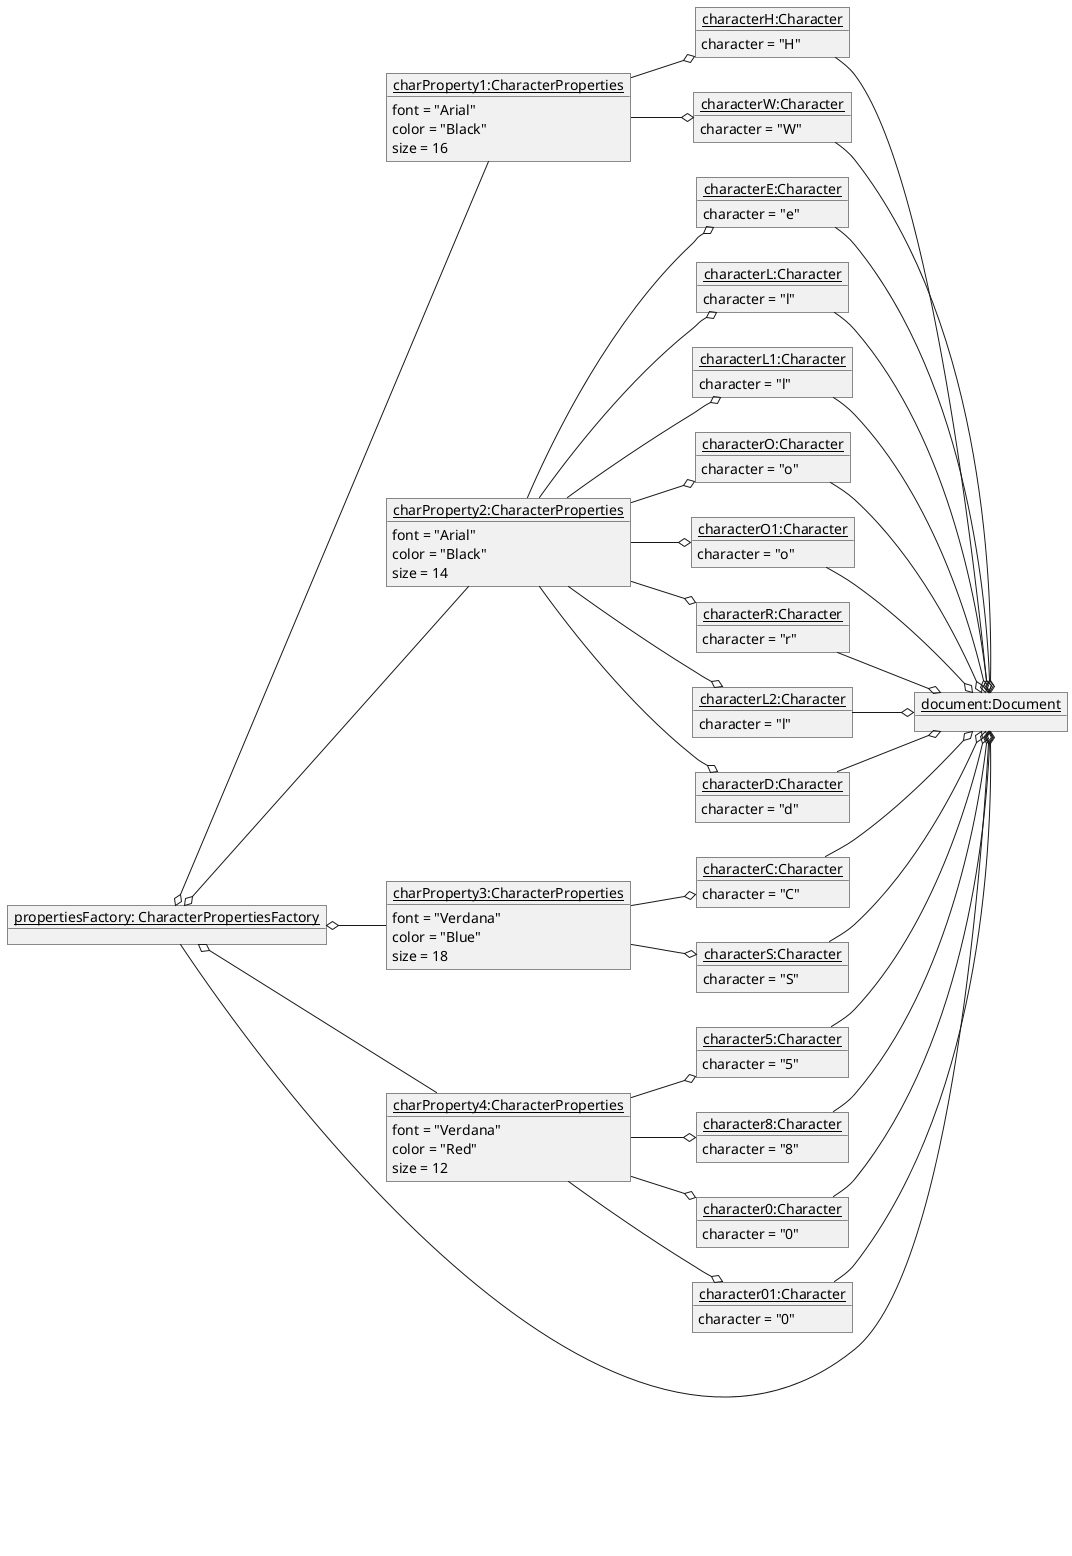 @startuml
'https://plantuml.com/object-diagram
left to right direction

object "<u>characterH:Character</u>" as characterH{
character = "H"
}
object "<u>characterE:Character</u>" as characterE{
character = "e"
}
object "<u>characterL:Character</u>" as characterL{
character = "l"
}
object "<u>characterL1:Character</u>" as characterL1{
character = "l"
}
object "<u>characterO:Character</u>" as characterO{
character = "o"
}
object "<u>characterW:Character</u>" as characterW{
character = "W"
}
object "<u>characterO1:Character</u>" as characterO1{
character = "o"
}
object "<u>characterR:Character</u>" as characterR{
character = "r"
}
object "<u>characterL2:Character</u>" as characterL2{
character = "l"
}
object "<u>characterD:Character</u>" as characterD{
character = "d"
}
object "<u>characterC:Character</u>" as characterC{
character = "C"
}
object "<u>characterS:Character</u>" as characterS{
character = "S"
}
object "<u>character5:Character</u>" as character5{
character = "5"
}
object "<u>character8:Character</u>" as character8{
character = "8"
}
object "<u>character0:Character</u>" as character0{
character = "0"
}
object "<u>character01:Character</u>" as character01{
character = "0"
}

object "<u>charProperty1:CharacterProperties</u>" as charProperty1{
font = "Arial"
color = "Black"
size = 16
}

object "<u>charProperty2:CharacterProperties</u>" as charProperty2{
font = "Arial"
color = "Black"
size = 14
}

object "<u>charProperty3:CharacterProperties</u>" as charProperty3{
font = "Verdana"
color = "Blue"
size = 18
}

object "<u>charProperty4:CharacterProperties</u>" as charProperty4{
font = "Verdana"
color = "Red"
size = 12
}

object "<u>document:Document</u>" as document{
}



object "<u>propertiesFactory: CharacterPropertiesFactory</u>" as propertiesFactory{
}

propertiesFactory --o document


propertiesFactory o--  charProperty1
propertiesFactory o-- charProperty2
propertiesFactory o-- charProperty3
propertiesFactory o-- charProperty4

charProperty1 --o characterH
charProperty2 --o characterE
charProperty2 --o characterL
charProperty2 --o characterL1
charProperty2 --o characterO
charProperty1 --o characterW
charProperty2 --o characterO1
charProperty2 --o characterR
charProperty2 --o characterL2
charProperty2 --o characterD
charProperty3 --o characterC
charProperty3 --o characterS
charProperty4 --o character5
charProperty4 --o character8
charProperty4 --o character0
charProperty4 --o character01

 characterH  --o document
 characterE  --o document
 characterL  --o document
 characterL1 --o document
 characterO  --o document
 characterW  --o document
 characterO1 --o document
 characterR  --o document
 characterL2 --o document
 characterD  --o document
 characterC  --o document
 characterS  --o document
 character5  --o document
 character8  --o document
 character0  --o document
 character01 --o document

@enduml
